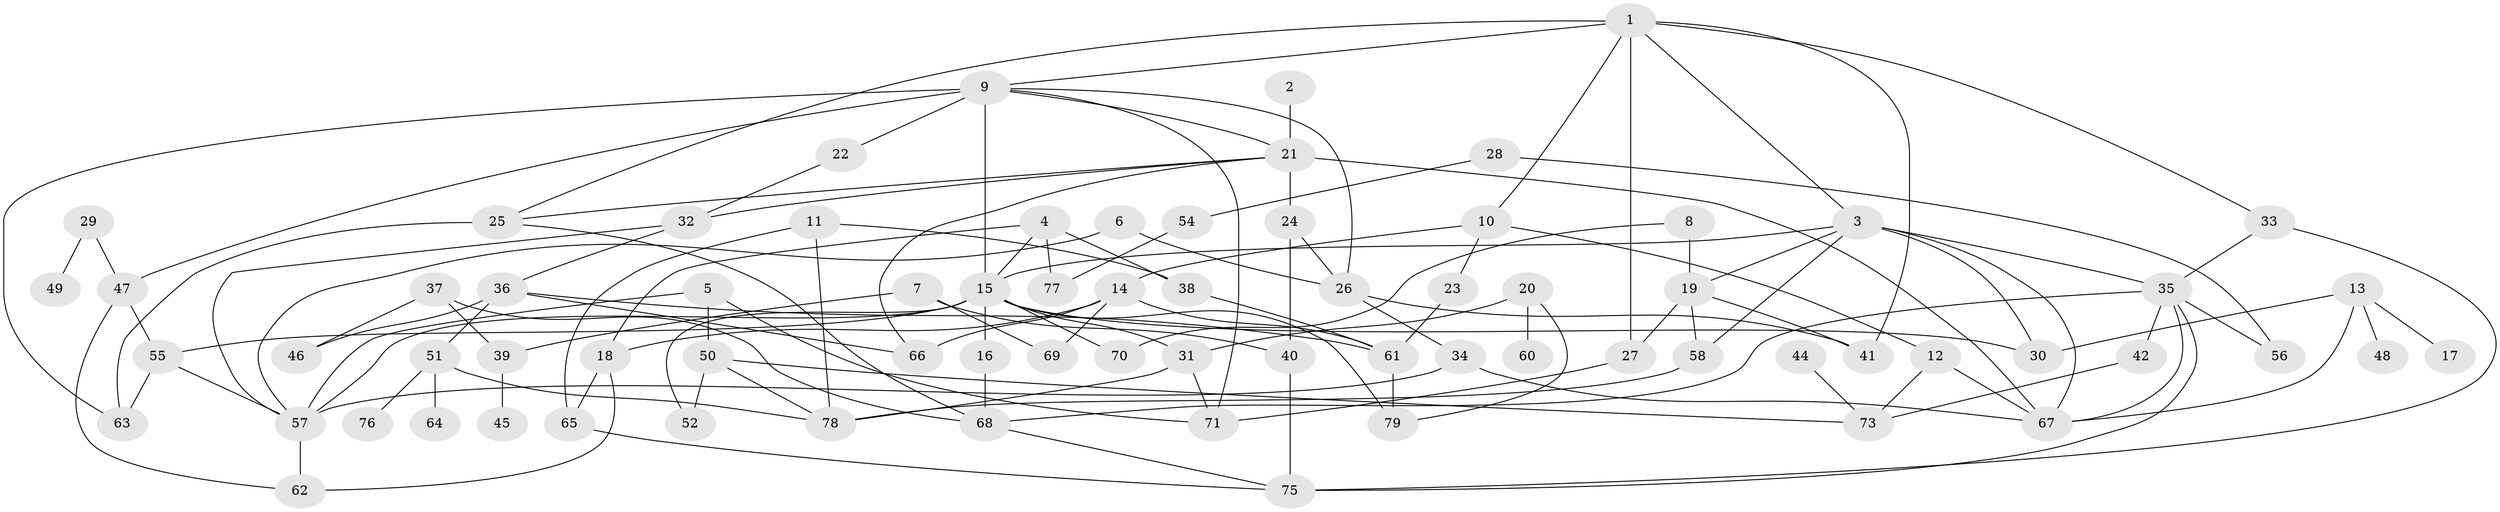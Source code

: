 // original degree distribution, {5: 0.09009009009009009, 1: 0.11711711711711711, 4: 0.1891891891891892, 3: 0.2702702702702703, 2: 0.24324324324324326, 7: 0.02702702702702703, 0: 0.036036036036036036, 6: 0.02702702702702703}
// Generated by graph-tools (version 1.1) at 2025/48/03/04/25 22:48:00]
// undirected, 74 vertices, 127 edges
graph export_dot {
  node [color=gray90,style=filled];
  1;
  2;
  3;
  4;
  5;
  6;
  7;
  8;
  9;
  10;
  11;
  12;
  13;
  14;
  15;
  16;
  17;
  18;
  19;
  20;
  21;
  22;
  23;
  24;
  25;
  26;
  27;
  28;
  29;
  30;
  31;
  32;
  33;
  34;
  35;
  36;
  37;
  38;
  39;
  40;
  41;
  42;
  44;
  45;
  46;
  47;
  48;
  49;
  50;
  51;
  52;
  54;
  55;
  56;
  57;
  58;
  60;
  61;
  62;
  63;
  64;
  65;
  66;
  67;
  68;
  69;
  70;
  71;
  73;
  75;
  76;
  77;
  78;
  79;
  1 -- 3 [weight=1.0];
  1 -- 9 [weight=1.0];
  1 -- 10 [weight=1.0];
  1 -- 25 [weight=1.0];
  1 -- 27 [weight=1.0];
  1 -- 33 [weight=1.0];
  1 -- 41 [weight=1.0];
  2 -- 21 [weight=1.0];
  3 -- 15 [weight=1.0];
  3 -- 19 [weight=1.0];
  3 -- 30 [weight=1.0];
  3 -- 35 [weight=1.0];
  3 -- 58 [weight=1.0];
  3 -- 67 [weight=1.0];
  4 -- 15 [weight=1.0];
  4 -- 18 [weight=1.0];
  4 -- 38 [weight=1.0];
  4 -- 77 [weight=1.0];
  5 -- 50 [weight=1.0];
  5 -- 57 [weight=1.0];
  5 -- 71 [weight=1.0];
  6 -- 26 [weight=1.0];
  6 -- 57 [weight=1.0];
  7 -- 39 [weight=1.0];
  7 -- 40 [weight=1.0];
  7 -- 69 [weight=1.0];
  8 -- 19 [weight=1.0];
  8 -- 70 [weight=1.0];
  9 -- 15 [weight=2.0];
  9 -- 21 [weight=1.0];
  9 -- 22 [weight=1.0];
  9 -- 26 [weight=1.0];
  9 -- 47 [weight=1.0];
  9 -- 63 [weight=1.0];
  9 -- 71 [weight=1.0];
  10 -- 12 [weight=1.0];
  10 -- 14 [weight=1.0];
  10 -- 23 [weight=1.0];
  11 -- 38 [weight=1.0];
  11 -- 65 [weight=1.0];
  11 -- 78 [weight=1.0];
  12 -- 67 [weight=1.0];
  12 -- 73 [weight=1.0];
  13 -- 17 [weight=1.0];
  13 -- 30 [weight=1.0];
  13 -- 48 [weight=1.0];
  13 -- 67 [weight=1.0];
  14 -- 18 [weight=1.0];
  14 -- 61 [weight=1.0];
  14 -- 66 [weight=1.0];
  14 -- 69 [weight=1.0];
  15 -- 16 [weight=1.0];
  15 -- 30 [weight=1.0];
  15 -- 31 [weight=1.0];
  15 -- 52 [weight=1.0];
  15 -- 55 [weight=1.0];
  15 -- 57 [weight=2.0];
  15 -- 70 [weight=3.0];
  15 -- 79 [weight=1.0];
  16 -- 68 [weight=1.0];
  18 -- 62 [weight=1.0];
  18 -- 65 [weight=1.0];
  19 -- 27 [weight=2.0];
  19 -- 41 [weight=1.0];
  19 -- 58 [weight=1.0];
  20 -- 31 [weight=1.0];
  20 -- 60 [weight=1.0];
  20 -- 79 [weight=1.0];
  21 -- 24 [weight=1.0];
  21 -- 25 [weight=1.0];
  21 -- 32 [weight=1.0];
  21 -- 66 [weight=1.0];
  21 -- 67 [weight=1.0];
  22 -- 32 [weight=1.0];
  23 -- 61 [weight=1.0];
  24 -- 26 [weight=1.0];
  24 -- 40 [weight=1.0];
  25 -- 63 [weight=1.0];
  25 -- 68 [weight=1.0];
  26 -- 34 [weight=1.0];
  26 -- 41 [weight=2.0];
  27 -- 71 [weight=1.0];
  28 -- 54 [weight=1.0];
  28 -- 56 [weight=1.0];
  29 -- 47 [weight=1.0];
  29 -- 49 [weight=1.0];
  31 -- 71 [weight=1.0];
  31 -- 78 [weight=1.0];
  32 -- 36 [weight=1.0];
  32 -- 57 [weight=1.0];
  33 -- 35 [weight=1.0];
  33 -- 75 [weight=1.0];
  34 -- 57 [weight=1.0];
  34 -- 67 [weight=1.0];
  35 -- 42 [weight=1.0];
  35 -- 56 [weight=1.0];
  35 -- 67 [weight=1.0];
  35 -- 68 [weight=1.0];
  35 -- 75 [weight=1.0];
  36 -- 46 [weight=1.0];
  36 -- 51 [weight=1.0];
  36 -- 61 [weight=1.0];
  36 -- 66 [weight=1.0];
  37 -- 39 [weight=1.0];
  37 -- 46 [weight=1.0];
  37 -- 68 [weight=1.0];
  38 -- 61 [weight=1.0];
  39 -- 45 [weight=1.0];
  40 -- 75 [weight=1.0];
  42 -- 73 [weight=1.0];
  44 -- 73 [weight=1.0];
  47 -- 55 [weight=1.0];
  47 -- 62 [weight=1.0];
  50 -- 52 [weight=1.0];
  50 -- 73 [weight=1.0];
  50 -- 78 [weight=1.0];
  51 -- 64 [weight=1.0];
  51 -- 76 [weight=1.0];
  51 -- 78 [weight=1.0];
  54 -- 77 [weight=1.0];
  55 -- 57 [weight=1.0];
  55 -- 63 [weight=1.0];
  57 -- 62 [weight=1.0];
  58 -- 78 [weight=1.0];
  61 -- 79 [weight=1.0];
  65 -- 75 [weight=1.0];
  68 -- 75 [weight=1.0];
}
